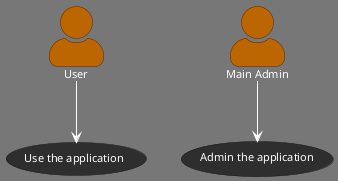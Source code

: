 ' Do not edit
' Theme Gallery
' autogenerated by script
'
@startuml
!theme reddress-darkorange
skinparam actorStyle awesome
:User: --> (Use)
"Main Admin" as Admin
"Use the application" as (Use)
Admin --> (Admin the application)
@enduml
